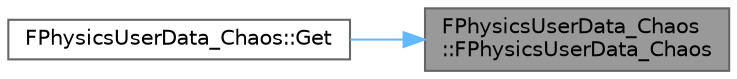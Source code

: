 digraph "FPhysicsUserData_Chaos::FPhysicsUserData_Chaos"
{
 // INTERACTIVE_SVG=YES
 // LATEX_PDF_SIZE
  bgcolor="transparent";
  edge [fontname=Helvetica,fontsize=10,labelfontname=Helvetica,labelfontsize=10];
  node [fontname=Helvetica,fontsize=10,shape=box,height=0.2,width=0.4];
  rankdir="RL";
  Node1 [id="Node000001",label="FPhysicsUserData_Chaos\l::FPhysicsUserData_Chaos",height=0.2,width=0.4,color="gray40", fillcolor="grey60", style="filled", fontcolor="black",tooltip=" "];
  Node1 -> Node2 [id="edge1_Node000001_Node000002",dir="back",color="steelblue1",style="solid",tooltip=" "];
  Node2 [id="Node000002",label="FPhysicsUserData_Chaos::Get",height=0.2,width=0.4,color="grey40", fillcolor="white", style="filled",URL="$d7/d13/classFPhysicsUserData__Chaos.html#affb42c77a3ba49f3c85b0f3e7fa3b9c5",tooltip=" "];
}
